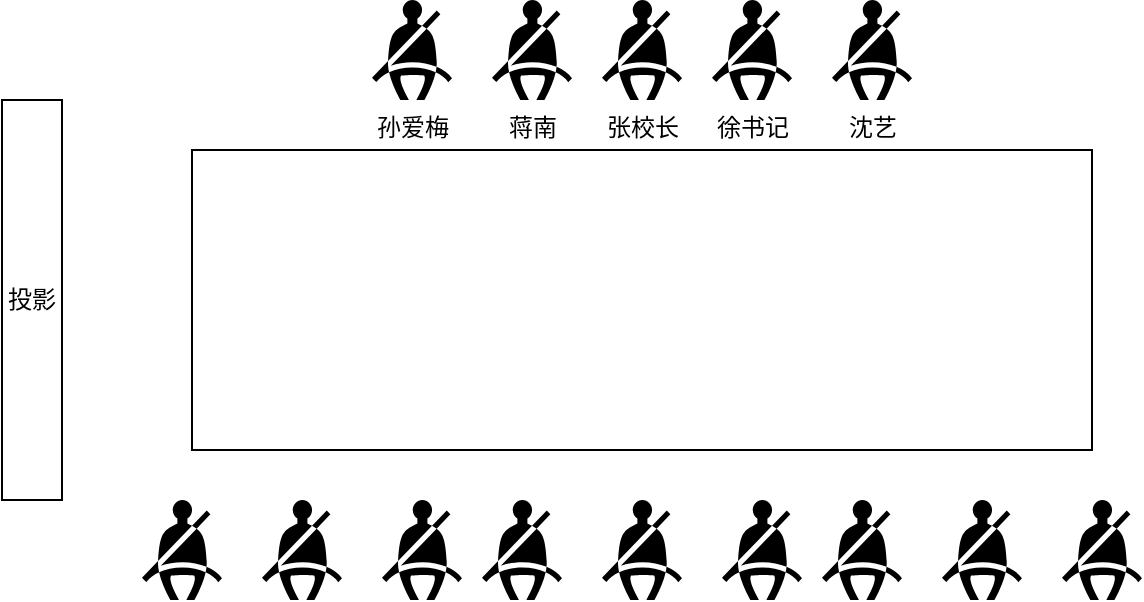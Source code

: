 <mxfile version="14.8.0" type="github">
  <diagram id="_GguZ7U3eap8ssgsz3NK" name="第 1 页">
    <mxGraphModel dx="979" dy="663" grid="0" gridSize="10" guides="1" tooltips="1" connect="1" arrows="1" fold="1" page="1" pageScale="1" pageWidth="850" pageHeight="2000" math="0" shadow="0">
      <root>
        <mxCell id="0" />
        <mxCell id="1" parent="0" />
        <mxCell id="jW9oAG5GVhoArk8jypPi-2" value="" style="rounded=0;whiteSpace=wrap;html=1;" vertex="1" parent="1">
          <mxGeometry x="220" y="220" width="450" height="150" as="geometry" />
        </mxCell>
        <mxCell id="jW9oAG5GVhoArk8jypPi-3" value="投影" style="rounded=0;whiteSpace=wrap;html=1;" vertex="1" parent="1">
          <mxGeometry x="125" y="195" width="30" height="200" as="geometry" />
        </mxCell>
        <mxCell id="jW9oAG5GVhoArk8jypPi-4" value="张校长" style="shape=mxgraph.signs.transportation.seat_belt;html=1;pointerEvents=1;fillColor=#000000;strokeColor=none;verticalLabelPosition=bottom;verticalAlign=top;align=center;" vertex="1" parent="1">
          <mxGeometry x="425" y="145" width="40" height="50" as="geometry" />
        </mxCell>
        <mxCell id="jW9oAG5GVhoArk8jypPi-5" value="徐书记" style="shape=mxgraph.signs.transportation.seat_belt;html=1;pointerEvents=1;fillColor=#000000;strokeColor=none;verticalLabelPosition=bottom;verticalAlign=top;align=center;" vertex="1" parent="1">
          <mxGeometry x="480" y="145" width="40" height="50" as="geometry" />
        </mxCell>
        <mxCell id="jW9oAG5GVhoArk8jypPi-6" value="蒋南" style="shape=mxgraph.signs.transportation.seat_belt;html=1;pointerEvents=1;fillColor=#000000;strokeColor=none;verticalLabelPosition=bottom;verticalAlign=top;align=center;" vertex="1" parent="1">
          <mxGeometry x="370" y="145" width="40" height="50" as="geometry" />
        </mxCell>
        <mxCell id="jW9oAG5GVhoArk8jypPi-7" value="孙爱梅" style="shape=mxgraph.signs.transportation.seat_belt;html=1;pointerEvents=1;fillColor=#000000;strokeColor=none;verticalLabelPosition=bottom;verticalAlign=top;align=center;" vertex="1" parent="1">
          <mxGeometry x="310" y="145" width="40" height="50" as="geometry" />
        </mxCell>
        <mxCell id="jW9oAG5GVhoArk8jypPi-8" value="沈艺" style="shape=mxgraph.signs.transportation.seat_belt;html=1;pointerEvents=1;fillColor=#000000;strokeColor=none;verticalLabelPosition=bottom;verticalAlign=top;align=center;" vertex="1" parent="1">
          <mxGeometry x="540" y="145" width="40" height="50" as="geometry" />
        </mxCell>
        <mxCell id="jW9oAG5GVhoArk8jypPi-11" value="" style="shape=mxgraph.signs.transportation.seat_belt;html=1;pointerEvents=1;fillColor=#000000;strokeColor=none;verticalLabelPosition=bottom;verticalAlign=top;align=center;" vertex="1" parent="1">
          <mxGeometry x="535" y="395" width="40" height="50" as="geometry" />
        </mxCell>
        <mxCell id="jW9oAG5GVhoArk8jypPi-12" value="" style="shape=mxgraph.signs.transportation.seat_belt;html=1;pointerEvents=1;fillColor=#000000;strokeColor=none;verticalLabelPosition=bottom;verticalAlign=top;align=center;" vertex="1" parent="1">
          <mxGeometry x="595" y="395" width="40" height="50" as="geometry" />
        </mxCell>
        <mxCell id="jW9oAG5GVhoArk8jypPi-13" value="" style="shape=mxgraph.signs.transportation.seat_belt;html=1;pointerEvents=1;fillColor=#000000;strokeColor=none;verticalLabelPosition=bottom;verticalAlign=top;align=center;" vertex="1" parent="1">
          <mxGeometry x="655" y="395" width="40" height="50" as="geometry" />
        </mxCell>
        <mxCell id="jW9oAG5GVhoArk8jypPi-14" value="" style="shape=mxgraph.signs.transportation.seat_belt;html=1;pointerEvents=1;fillColor=#000000;strokeColor=none;verticalLabelPosition=bottom;verticalAlign=top;align=center;" vertex="1" parent="1">
          <mxGeometry x="365" y="395" width="40" height="50" as="geometry" />
        </mxCell>
        <mxCell id="jW9oAG5GVhoArk8jypPi-15" value="" style="shape=mxgraph.signs.transportation.seat_belt;html=1;pointerEvents=1;fillColor=#000000;strokeColor=none;verticalLabelPosition=bottom;verticalAlign=top;align=center;" vertex="1" parent="1">
          <mxGeometry x="425" y="395" width="40" height="50" as="geometry" />
        </mxCell>
        <mxCell id="jW9oAG5GVhoArk8jypPi-16" value="" style="shape=mxgraph.signs.transportation.seat_belt;html=1;pointerEvents=1;fillColor=#000000;strokeColor=none;verticalLabelPosition=bottom;verticalAlign=top;align=center;" vertex="1" parent="1">
          <mxGeometry x="485" y="395" width="40" height="50" as="geometry" />
        </mxCell>
        <mxCell id="jW9oAG5GVhoArk8jypPi-17" value="" style="shape=mxgraph.signs.transportation.seat_belt;html=1;pointerEvents=1;fillColor=#000000;strokeColor=none;verticalLabelPosition=bottom;verticalAlign=top;align=center;" vertex="1" parent="1">
          <mxGeometry x="195" y="395" width="40" height="50" as="geometry" />
        </mxCell>
        <mxCell id="jW9oAG5GVhoArk8jypPi-18" value="" style="shape=mxgraph.signs.transportation.seat_belt;html=1;pointerEvents=1;fillColor=#000000;strokeColor=none;verticalLabelPosition=bottom;verticalAlign=top;align=center;" vertex="1" parent="1">
          <mxGeometry x="255" y="395" width="40" height="50" as="geometry" />
        </mxCell>
        <mxCell id="jW9oAG5GVhoArk8jypPi-19" value="" style="shape=mxgraph.signs.transportation.seat_belt;html=1;pointerEvents=1;fillColor=#000000;strokeColor=none;verticalLabelPosition=bottom;verticalAlign=top;align=center;" vertex="1" parent="1">
          <mxGeometry x="315" y="395" width="40" height="50" as="geometry" />
        </mxCell>
      </root>
    </mxGraphModel>
  </diagram>
</mxfile>
